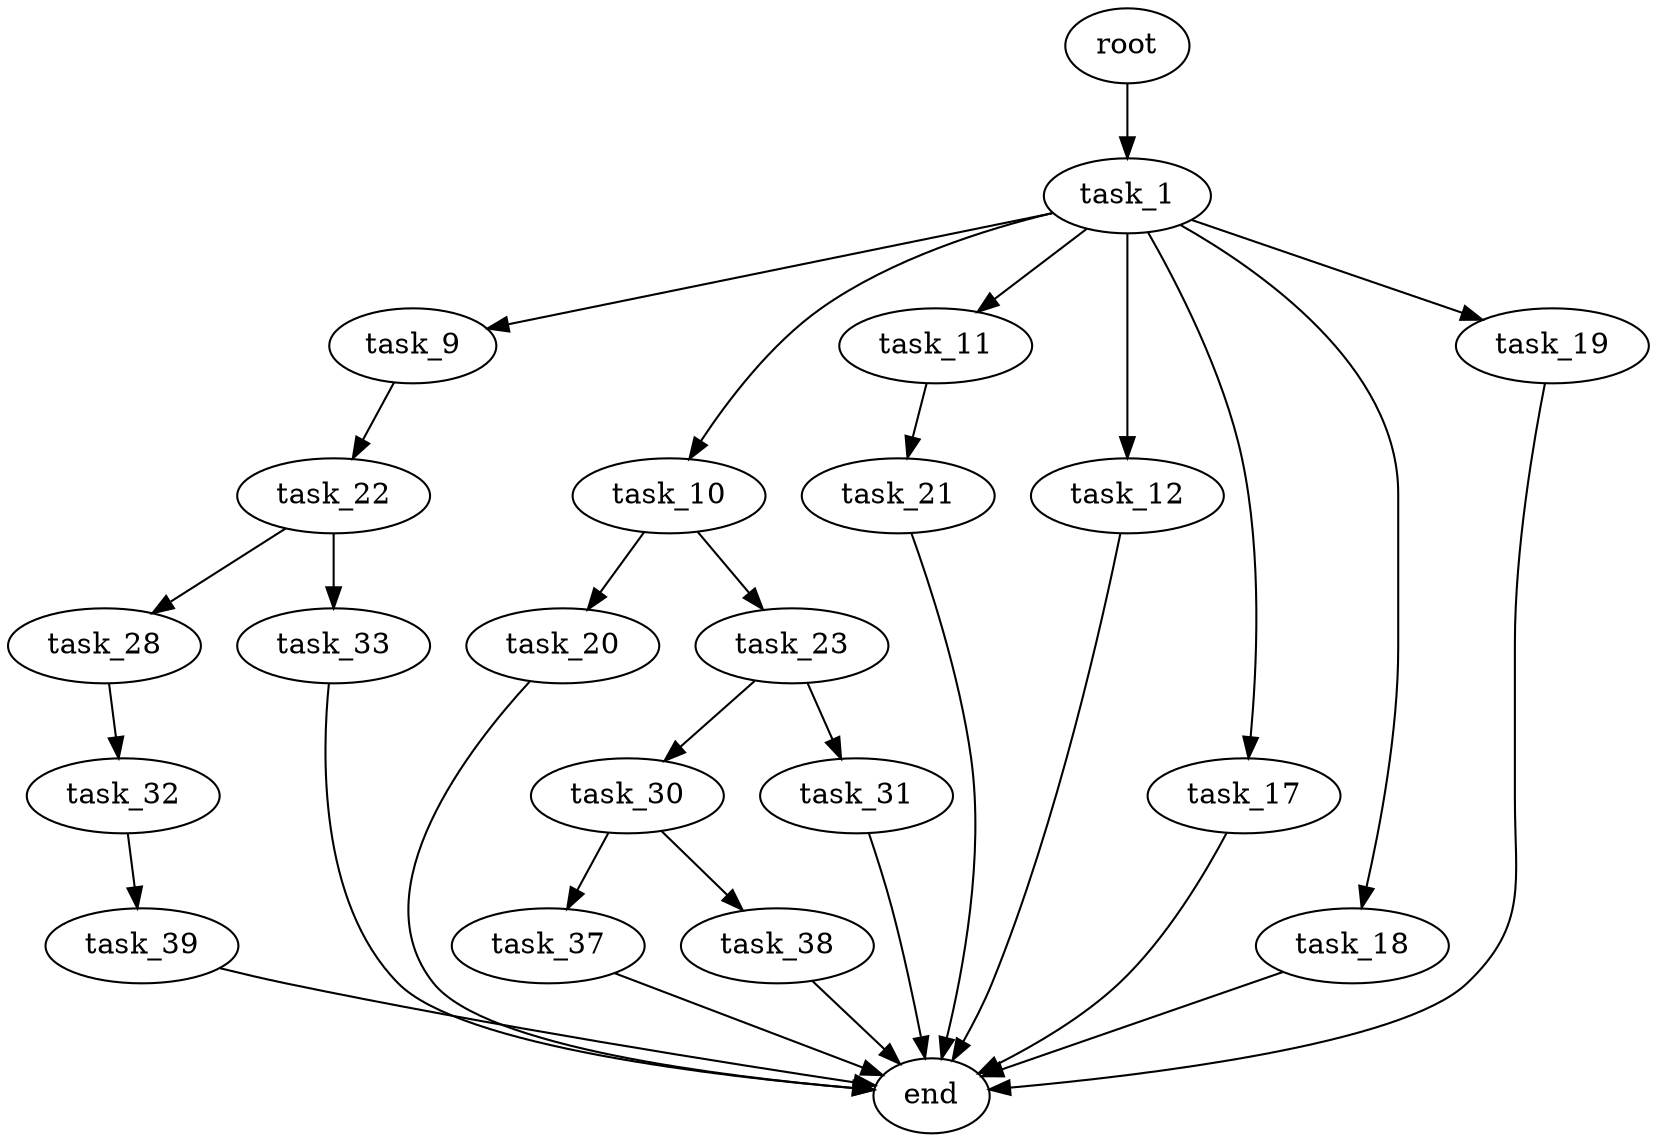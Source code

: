digraph G {
  root [size="0.000000"];
  task_1 [size="543108477226.000000"];
  task_9 [size="1507481778.000000"];
  task_10 [size="41547886391.000000"];
  task_11 [size="613523866.000000"];
  task_12 [size="6718109014.000000"];
  task_17 [size="3951906102.000000"];
  task_18 [size="231928233984.000000"];
  task_19 [size="29628361102.000000"];
  task_22 [size="830891704656.000000"];
  task_20 [size="285245226621.000000"];
  task_23 [size="134217728000.000000"];
  task_21 [size="318852902235.000000"];
  end [size="0.000000"];
  task_28 [size="111476818329.000000"];
  task_33 [size="134217728000.000000"];
  task_30 [size="354361374872.000000"];
  task_31 [size="397975071416.000000"];
  task_32 [size="28991029248.000000"];
  task_37 [size="17872805726.000000"];
  task_38 [size="32533076281.000000"];
  task_39 [size="5222053581.000000"];

  root -> task_1 [size="1.000000"];
  task_1 -> task_9 [size="838860800.000000"];
  task_1 -> task_10 [size="838860800.000000"];
  task_1 -> task_11 [size="838860800.000000"];
  task_1 -> task_12 [size="838860800.000000"];
  task_1 -> task_17 [size="838860800.000000"];
  task_1 -> task_18 [size="838860800.000000"];
  task_1 -> task_19 [size="838860800.000000"];
  task_9 -> task_22 [size="33554432.000000"];
  task_10 -> task_20 [size="838860800.000000"];
  task_10 -> task_23 [size="838860800.000000"];
  task_11 -> task_21 [size="33554432.000000"];
  task_12 -> end [size="1.000000"];
  task_17 -> end [size="1.000000"];
  task_18 -> end [size="1.000000"];
  task_19 -> end [size="1.000000"];
  task_22 -> task_28 [size="536870912.000000"];
  task_22 -> task_33 [size="536870912.000000"];
  task_20 -> end [size="1.000000"];
  task_23 -> task_30 [size="209715200.000000"];
  task_23 -> task_31 [size="209715200.000000"];
  task_21 -> end [size="1.000000"];
  task_28 -> task_32 [size="75497472.000000"];
  task_33 -> end [size="1.000000"];
  task_30 -> task_37 [size="411041792.000000"];
  task_30 -> task_38 [size="411041792.000000"];
  task_31 -> end [size="1.000000"];
  task_32 -> task_39 [size="75497472.000000"];
  task_37 -> end [size="1.000000"];
  task_38 -> end [size="1.000000"];
  task_39 -> end [size="1.000000"];
}
